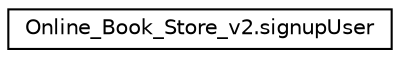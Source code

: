 digraph "Graphical Class Hierarchy"
{
 // LATEX_PDF_SIZE
  edge [fontname="Helvetica",fontsize="10",labelfontname="Helvetica",labelfontsize="10"];
  node [fontname="Helvetica",fontsize="10",shape=record];
  rankdir="LR";
  Node0 [label="Online_Book_Store_v2.signupUser",height=0.2,width=0.4,color="black", fillcolor="white", style="filled",URL="$class_online___book___store__v2_1_1signup_user.html",tooltip=" "];
}
